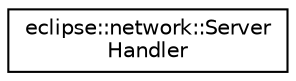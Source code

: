 digraph "Graphical Class Hierarchy"
{
  edge [fontname="Helvetica",fontsize="10",labelfontname="Helvetica",labelfontsize="10"];
  node [fontname="Helvetica",fontsize="10",shape=record];
  rankdir="LR";
  Node1 [label="eclipse::network::Server\lHandler",height=0.2,width=0.4,color="black", fillcolor="white", style="filled",URL="$classeclipse_1_1network_1_1ServerHandler.html"];
}
